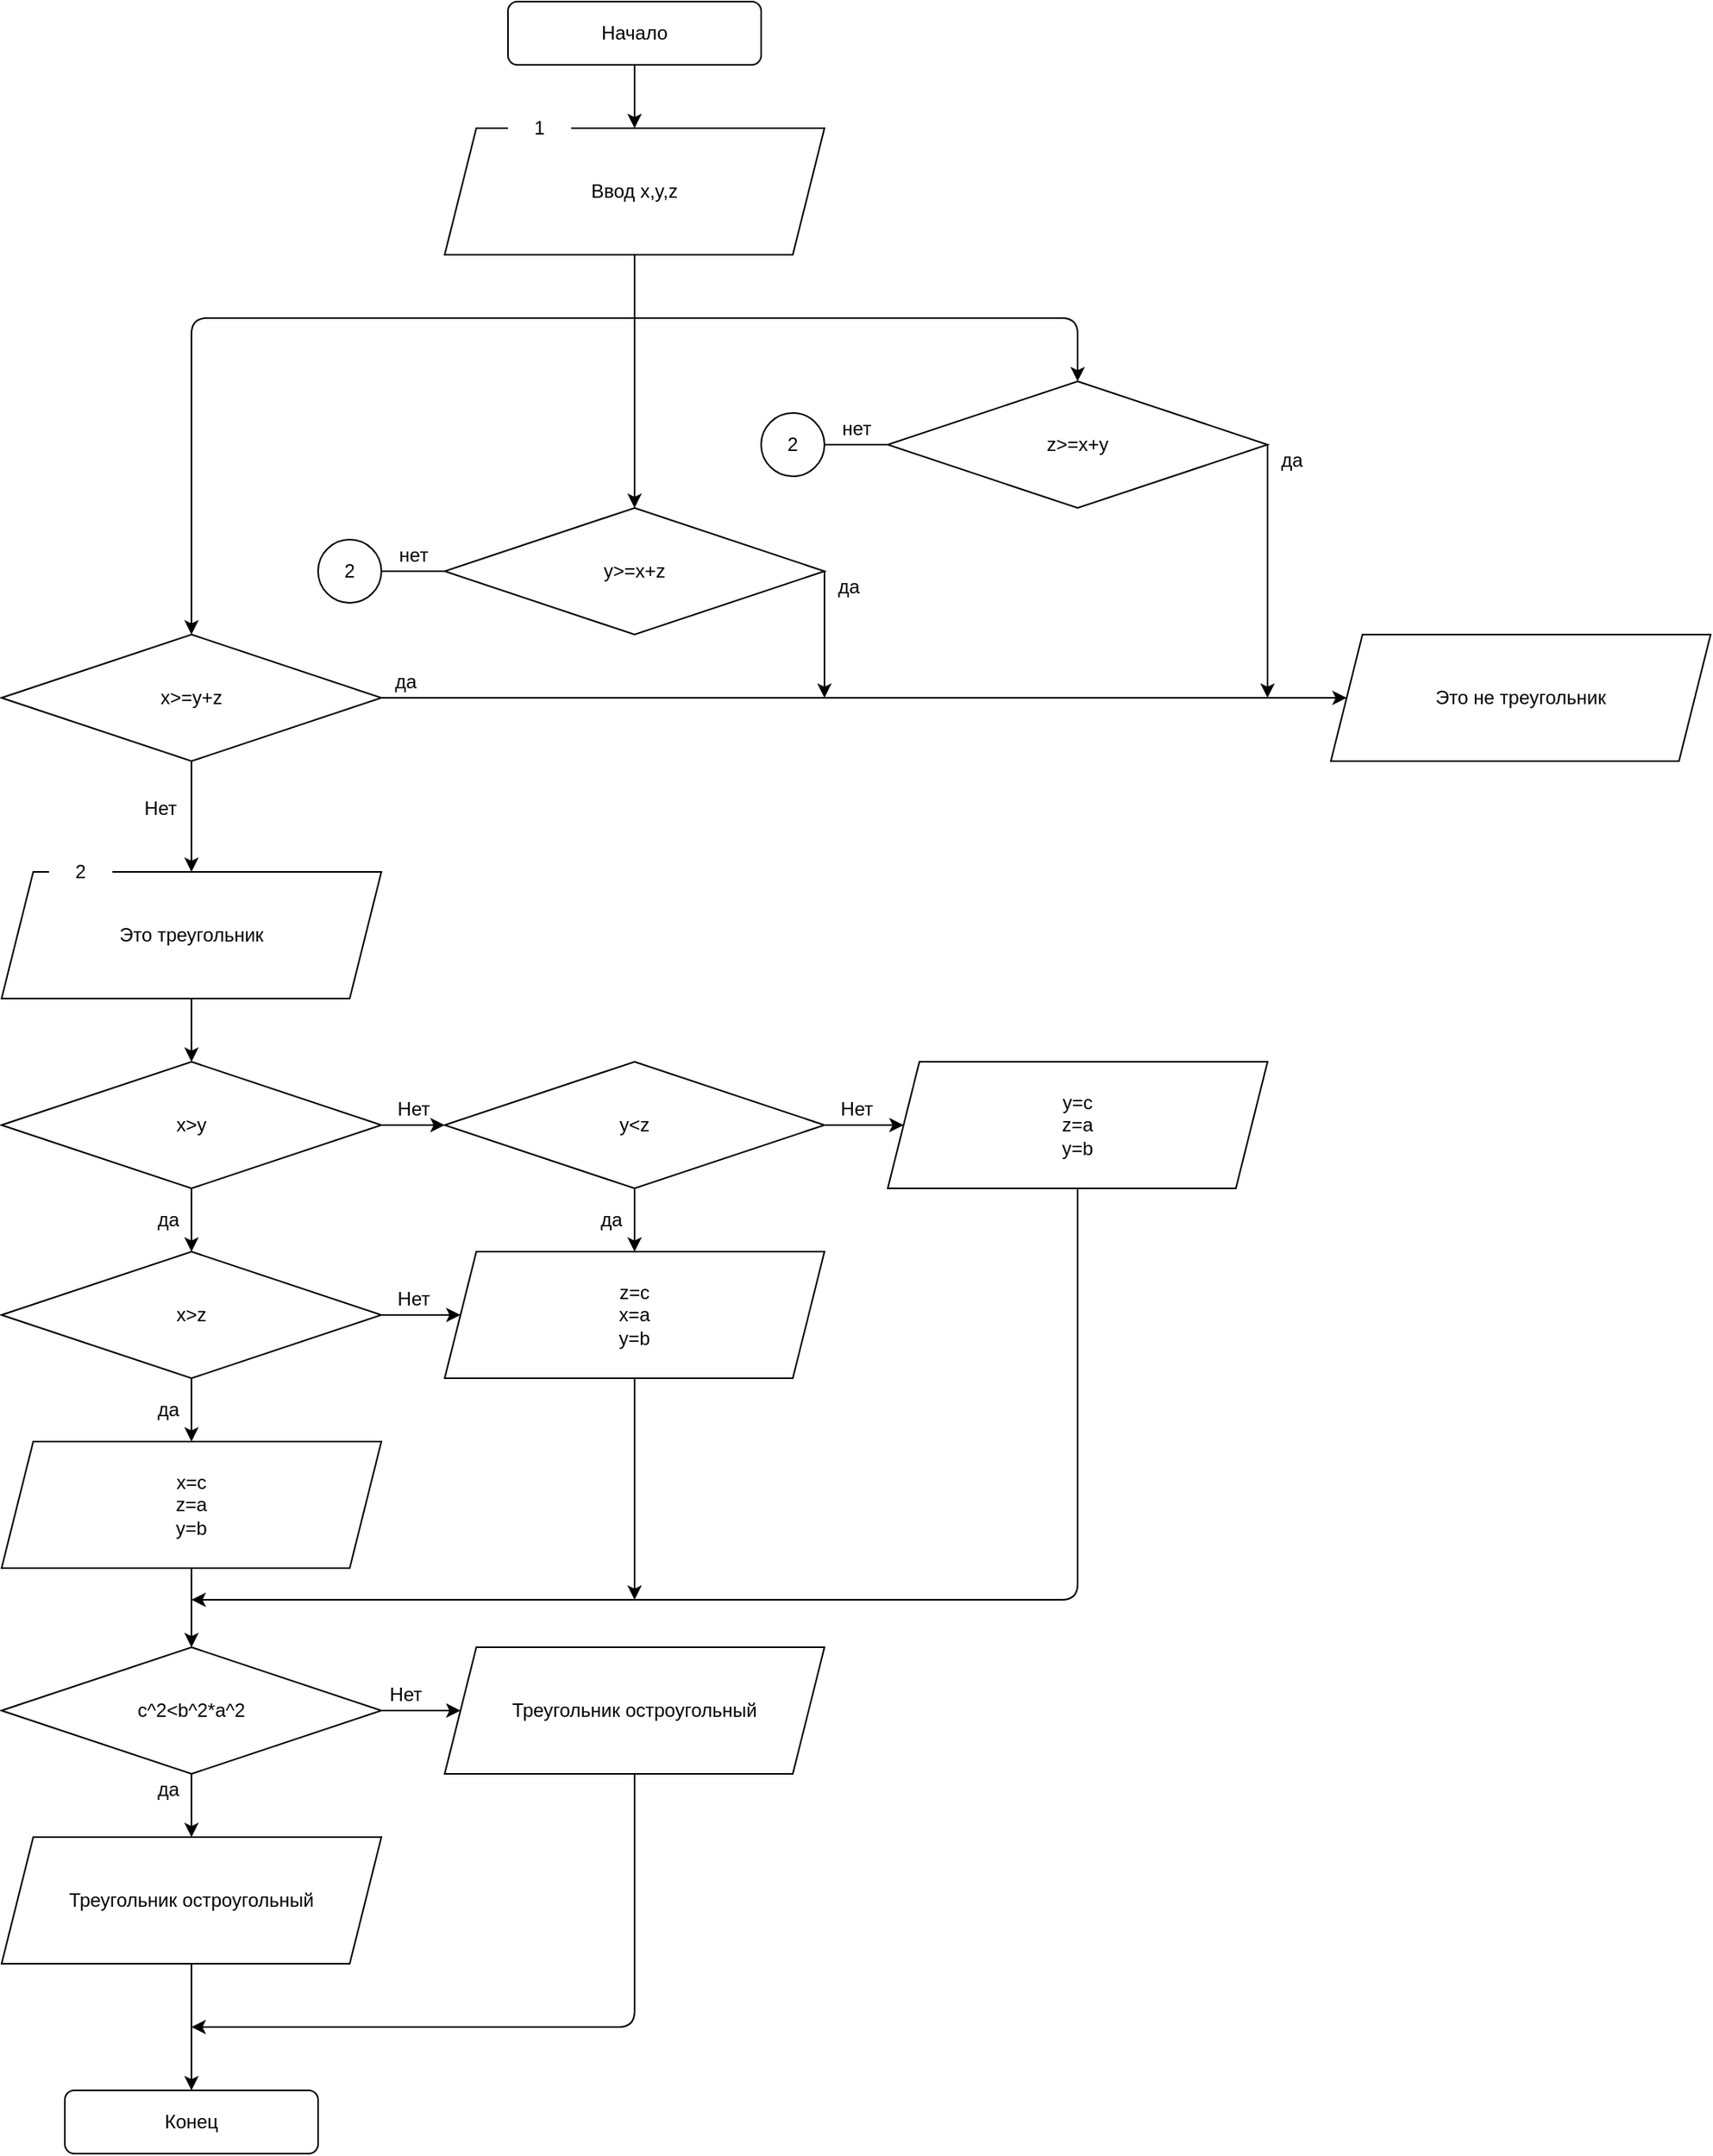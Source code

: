 <mxfile version="14.9.6" type="device"><diagram id="uu8ZVGm_9R1oaDFZ5vXO" name="Страница 1"><mxGraphModel dx="1463" dy="2072" grid="1" gridSize="10" guides="1" tooltips="1" connect="1" arrows="1" fold="1" page="1" pageScale="1" pageWidth="827" pageHeight="1169" math="0" shadow="0"><root><mxCell id="0"/><mxCell id="1" parent="0"/><mxCell id="VqKHaB_LjSYKFVok-Qyb-1" value="Начало" style="rounded=1;whiteSpace=wrap;html=1;strokeColor=#000000;" parent="1" vertex="1"><mxGeometry x="360" y="-120" width="160" height="40" as="geometry"/></mxCell><mxCell id="VqKHaB_LjSYKFVok-Qyb-2" value="" style="endArrow=classic;html=1;exitX=0.5;exitY=1;exitDx=0;exitDy=0;" parent="1" source="VqKHaB_LjSYKFVok-Qyb-1" target="VqKHaB_LjSYKFVok-Qyb-3" edge="1"><mxGeometry width="50" height="50" relative="1" as="geometry"><mxPoint x="370" y="-30" as="sourcePoint"/><mxPoint x="380" y="30" as="targetPoint"/></mxGeometry></mxCell><mxCell id="VqKHaB_LjSYKFVok-Qyb-3" value="Ввод x,y,z" style="shape=parallelogram;perimeter=parallelogramPerimeter;whiteSpace=wrap;html=1;fixedSize=1;strokeColor=#000000;" parent="1" vertex="1"><mxGeometry x="320" y="-40" width="240" height="80" as="geometry"/></mxCell><mxCell id="VqKHaB_LjSYKFVok-Qyb-5" value="y&amp;gt;=x+z" style="rhombus;whiteSpace=wrap;html=1;" parent="1" vertex="1"><mxGeometry x="320" y="200" width="240" height="80" as="geometry"/></mxCell><mxCell id="VqKHaB_LjSYKFVok-Qyb-7" value="" style="endArrow=classic;html=1;exitX=0.5;exitY=1;exitDx=0;exitDy=0;entryX=0.5;entryY=0;entryDx=0;entryDy=0;" parent="1" source="VqKHaB_LjSYKFVok-Qyb-3" target="VqKHaB_LjSYKFVok-Qyb-5" edge="1"><mxGeometry width="50" height="50" relative="1" as="geometry"><mxPoint x="390" y="190" as="sourcePoint"/><mxPoint x="440" y="120" as="targetPoint"/></mxGeometry></mxCell><mxCell id="VqKHaB_LjSYKFVok-Qyb-8" value="Это треугольник" style="shape=parallelogram;perimeter=parallelogramPerimeter;whiteSpace=wrap;html=1;fixedSize=1;" parent="1" vertex="1"><mxGeometry x="40" y="430" width="240" height="80" as="geometry"/></mxCell><mxCell id="VqKHaB_LjSYKFVok-Qyb-9" value="" style="endArrow=classic;html=1;exitX=0.5;exitY=1;exitDx=0;exitDy=0;entryX=0.5;entryY=0;entryDx=0;entryDy=0;" parent="1" source="2l55PojmN1LfDO4abtoX-1" target="VqKHaB_LjSYKFVok-Qyb-8" edge="1"><mxGeometry width="50" height="50" relative="1" as="geometry"><mxPoint x="390" y="360" as="sourcePoint"/><mxPoint x="440" y="310" as="targetPoint"/></mxGeometry></mxCell><mxCell id="VqKHaB_LjSYKFVok-Qyb-11" value="Это не треугольник" style="shape=parallelogram;perimeter=parallelogramPerimeter;whiteSpace=wrap;html=1;fixedSize=1;" parent="1" vertex="1"><mxGeometry x="880" y="280" width="240" height="80" as="geometry"/></mxCell><mxCell id="VqKHaB_LjSYKFVok-Qyb-14" value="Нет" style="text;html=1;align=center;verticalAlign=middle;resizable=0;points=[];autosize=1;strokeColor=none;" parent="1" vertex="1"><mxGeometry x="120" y="380" width="40" height="20" as="geometry"/></mxCell><mxCell id="VqKHaB_LjSYKFVok-Qyb-22" value="" style="edgeStyle=orthogonalEdgeStyle;rounded=0;orthogonalLoop=1;jettySize=auto;html=1;" parent="1" source="VqKHaB_LjSYKFVok-Qyb-15" target="VqKHaB_LjSYKFVok-Qyb-17" edge="1"><mxGeometry relative="1" as="geometry"/></mxCell><mxCell id="VqKHaB_LjSYKFVok-Qyb-15" value="x&amp;gt;y" style="rhombus;whiteSpace=wrap;html=1;" parent="1" vertex="1"><mxGeometry x="40" y="550" width="240" height="80" as="geometry"/></mxCell><mxCell id="VqKHaB_LjSYKFVok-Qyb-21" value="" style="edgeStyle=orthogonalEdgeStyle;rounded=0;orthogonalLoop=1;jettySize=auto;html=1;" parent="1" source="VqKHaB_LjSYKFVok-Qyb-16" edge="1"><mxGeometry relative="1" as="geometry"><mxPoint x="160" y="790" as="targetPoint"/></mxGeometry></mxCell><mxCell id="VqKHaB_LjSYKFVok-Qyb-29" value="" style="edgeStyle=orthogonalEdgeStyle;rounded=0;orthogonalLoop=1;jettySize=auto;html=1;entryX=0;entryY=0.5;entryDx=0;entryDy=0;" parent="1" source="VqKHaB_LjSYKFVok-Qyb-16" target="VqKHaB_LjSYKFVok-Qyb-47" edge="1"><mxGeometry relative="1" as="geometry"><mxPoint x="320" y="710" as="targetPoint"/></mxGeometry></mxCell><mxCell id="VqKHaB_LjSYKFVok-Qyb-16" value="x&amp;gt;z" style="rhombus;whiteSpace=wrap;html=1;" parent="1" vertex="1"><mxGeometry x="40" y="670" width="240" height="80" as="geometry"/></mxCell><mxCell id="VqKHaB_LjSYKFVok-Qyb-17" value="y&amp;lt;z" style="rhombus;whiteSpace=wrap;html=1;" parent="1" vertex="1"><mxGeometry x="320" y="550" width="240" height="80" as="geometry"/></mxCell><mxCell id="VqKHaB_LjSYKFVok-Qyb-19" value="" style="endArrow=classic;html=1;exitX=0.5;exitY=1;exitDx=0;exitDy=0;entryX=0.5;entryY=0;entryDx=0;entryDy=0;" parent="1" source="VqKHaB_LjSYKFVok-Qyb-8" target="VqKHaB_LjSYKFVok-Qyb-15" edge="1"><mxGeometry width="50" height="50" relative="1" as="geometry"><mxPoint x="110" y="710" as="sourcePoint"/><mxPoint x="160" y="550" as="targetPoint"/></mxGeometry></mxCell><mxCell id="VqKHaB_LjSYKFVok-Qyb-20" value="" style="endArrow=classic;html=1;exitX=0.5;exitY=1;exitDx=0;exitDy=0;entryX=0.5;entryY=0;entryDx=0;entryDy=0;" parent="1" source="VqKHaB_LjSYKFVok-Qyb-15" target="VqKHaB_LjSYKFVok-Qyb-16" edge="1"><mxGeometry width="50" height="50" relative="1" as="geometry"><mxPoint x="170" y="520" as="sourcePoint"/><mxPoint x="170" y="560" as="targetPoint"/></mxGeometry></mxCell><mxCell id="VqKHaB_LjSYKFVok-Qyb-23" value="да" style="text;html=1;align=center;verticalAlign=middle;resizable=0;points=[];autosize=1;strokeColor=none;" parent="1" vertex="1"><mxGeometry x="130" y="640" width="30" height="20" as="geometry"/></mxCell><mxCell id="VqKHaB_LjSYKFVok-Qyb-27" value="да" style="text;html=1;align=center;verticalAlign=middle;resizable=0;points=[];autosize=1;strokeColor=none;" parent="1" vertex="1"><mxGeometry x="130" y="760" width="30" height="20" as="geometry"/></mxCell><mxCell id="VqKHaB_LjSYKFVok-Qyb-37" value="Нет" style="text;html=1;align=center;verticalAlign=middle;resizable=0;points=[];autosize=1;strokeColor=none;" parent="1" vertex="1"><mxGeometry x="280" y="690" width="40" height="20" as="geometry"/></mxCell><mxCell id="VqKHaB_LjSYKFVok-Qyb-38" value="Нет" style="text;html=1;align=center;verticalAlign=middle;resizable=0;points=[];autosize=1;strokeColor=none;" parent="1" vertex="1"><mxGeometry x="280" y="570" width="40" height="20" as="geometry"/></mxCell><mxCell id="VqKHaB_LjSYKFVok-Qyb-40" value="" style="endArrow=classic;html=1;exitX=0.5;exitY=1;exitDx=0;exitDy=0;entryX=0.5;entryY=0;entryDx=0;entryDy=0;" parent="1" source="VqKHaB_LjSYKFVok-Qyb-17" edge="1"><mxGeometry width="50" height="50" relative="1" as="geometry"><mxPoint x="480" y="780" as="sourcePoint"/><mxPoint x="440" y="670" as="targetPoint"/><Array as="points"/></mxGeometry></mxCell><mxCell id="VqKHaB_LjSYKFVok-Qyb-41" value="да" style="text;html=1;align=center;verticalAlign=middle;resizable=0;points=[];autosize=1;strokeColor=none;" parent="1" vertex="1"><mxGeometry x="410" y="640" width="30" height="20" as="geometry"/></mxCell><mxCell id="VqKHaB_LjSYKFVok-Qyb-43" value="" style="endArrow=classic;html=1;exitX=1;exitY=0.5;exitDx=0;exitDy=0;entryX=0;entryY=0.5;entryDx=0;entryDy=0;" parent="1" source="VqKHaB_LjSYKFVok-Qyb-17" target="VqKHaB_LjSYKFVok-Qyb-49" edge="1"><mxGeometry width="50" height="50" relative="1" as="geometry"><mxPoint x="530" y="780" as="sourcePoint"/><mxPoint x="600" y="590" as="targetPoint"/></mxGeometry></mxCell><mxCell id="VqKHaB_LjSYKFVok-Qyb-44" value="Нет" style="text;html=1;align=center;verticalAlign=middle;resizable=0;points=[];autosize=1;strokeColor=none;" parent="1" vertex="1"><mxGeometry x="560" y="570" width="40" height="20" as="geometry"/></mxCell><mxCell id="VqKHaB_LjSYKFVok-Qyb-47" value="&lt;span&gt;z=c&lt;/span&gt;&lt;br&gt;&lt;span&gt;x=a&lt;/span&gt;&lt;br&gt;&lt;span&gt;y=b&lt;/span&gt;" style="shape=parallelogram;perimeter=parallelogramPerimeter;whiteSpace=wrap;html=1;fixedSize=1;" parent="1" vertex="1"><mxGeometry x="320" y="670" width="240" height="80" as="geometry"/></mxCell><mxCell id="VqKHaB_LjSYKFVok-Qyb-49" value="&lt;span&gt;y=c&lt;/span&gt;&lt;br&gt;&lt;span&gt;z=a&lt;/span&gt;&lt;br&gt;&lt;span&gt;y=b&lt;/span&gt;" style="shape=parallelogram;perimeter=parallelogramPerimeter;whiteSpace=wrap;html=1;fixedSize=1;" parent="1" vertex="1"><mxGeometry x="600" y="550" width="240" height="80" as="geometry"/></mxCell><mxCell id="VqKHaB_LjSYKFVok-Qyb-53" value="" style="edgeStyle=orthogonalEdgeStyle;rounded=0;orthogonalLoop=1;jettySize=auto;html=1;entryX=0.5;entryY=0;entryDx=0;entryDy=0;" parent="1" source="VqKHaB_LjSYKFVok-Qyb-51" edge="1" target="2l55PojmN1LfDO4abtoX-20"><mxGeometry relative="1" as="geometry"><mxPoint x="160" y="910" as="targetPoint"/></mxGeometry></mxCell><mxCell id="VqKHaB_LjSYKFVok-Qyb-51" value="x=c&lt;br&gt;z=a&lt;br&gt;y=b" style="shape=parallelogram;perimeter=parallelogramPerimeter;whiteSpace=wrap;html=1;fixedSize=1;" parent="1" vertex="1"><mxGeometry x="40" y="790" width="240" height="80" as="geometry"/></mxCell><mxCell id="VqKHaB_LjSYKFVok-Qyb-66" value="" style="edgeStyle=orthogonalEdgeStyle;rounded=0;orthogonalLoop=1;jettySize=auto;html=1;" parent="1" source="VqKHaB_LjSYKFVok-Qyb-59" target="VqKHaB_LjSYKFVok-Qyb-65" edge="1"><mxGeometry relative="1" as="geometry"/></mxCell><mxCell id="VqKHaB_LjSYKFVok-Qyb-59" value="Треугольник остроугольный" style="shape=parallelogram;perimeter=parallelogramPerimeter;whiteSpace=wrap;html=1;fixedSize=1;" parent="1" vertex="1"><mxGeometry x="40" y="1040" width="240" height="80" as="geometry"/></mxCell><mxCell id="VqKHaB_LjSYKFVok-Qyb-61" value="" style="endArrow=classic;html=1;exitX=0.5;exitY=1;exitDx=0;exitDy=0;entryX=0.5;entryY=0;entryDx=0;entryDy=0;" parent="1" target="VqKHaB_LjSYKFVok-Qyb-59" edge="1"><mxGeometry width="50" height="50" relative="1" as="geometry"><mxPoint x="160" y="990" as="sourcePoint"/><mxPoint x="280" y="950" as="targetPoint"/></mxGeometry></mxCell><mxCell id="VqKHaB_LjSYKFVok-Qyb-65" value="Конец" style="rounded=1;whiteSpace=wrap;html=1;strokeColor=#000000;" parent="1" vertex="1"><mxGeometry x="80" y="1200" width="160" height="40" as="geometry"/></mxCell><mxCell id="VqKHaB_LjSYKFVok-Qyb-67" value="" style="endArrow=classic;html=1;exitX=0.5;exitY=1;exitDx=0;exitDy=0;" parent="1" source="VqKHaB_LjSYKFVok-Qyb-49" edge="1"><mxGeometry width="50" height="50" relative="1" as="geometry"><mxPoint x="300" y="670" as="sourcePoint"/><mxPoint x="160" y="890" as="targetPoint"/><Array as="points"><mxPoint x="720" y="890"/></Array></mxGeometry></mxCell><mxCell id="VqKHaB_LjSYKFVok-Qyb-70" value="" style="endArrow=classic;html=1;exitX=0.5;exitY=1;exitDx=0;exitDy=0;" parent="1" source="VqKHaB_LjSYKFVok-Qyb-47" edge="1"><mxGeometry width="50" height="50" relative="1" as="geometry"><mxPoint x="300" y="670" as="sourcePoint"/><mxPoint x="440" y="890" as="targetPoint"/></mxGeometry></mxCell><mxCell id="2l55PojmN1LfDO4abtoX-1" value="x&amp;gt;=y+z" style="rhombus;whiteSpace=wrap;html=1;" vertex="1" parent="1"><mxGeometry x="40" y="280" width="240" height="80" as="geometry"/></mxCell><mxCell id="2l55PojmN1LfDO4abtoX-2" value="z&amp;gt;=x+y" style="rhombus;whiteSpace=wrap;html=1;" vertex="1" parent="1"><mxGeometry x="600" y="120" width="240" height="80" as="geometry"/></mxCell><mxCell id="2l55PojmN1LfDO4abtoX-3" value="" style="endArrow=classic;html=1;entryX=0.5;entryY=0;entryDx=0;entryDy=0;" edge="1" parent="1" target="2l55PojmN1LfDO4abtoX-2"><mxGeometry width="50" height="50" relative="1" as="geometry"><mxPoint x="440" y="80" as="sourcePoint"/><mxPoint x="730" y="110" as="targetPoint"/><Array as="points"><mxPoint x="720" y="80"/></Array></mxGeometry></mxCell><mxCell id="2l55PojmN1LfDO4abtoX-4" value="" style="endArrow=classic;html=1;entryX=0.5;entryY=0;entryDx=0;entryDy=0;" edge="1" parent="1" target="2l55PojmN1LfDO4abtoX-1"><mxGeometry width="50" height="50" relative="1" as="geometry"><mxPoint x="440" y="80" as="sourcePoint"/><mxPoint x="730" y="110" as="targetPoint"/><Array as="points"><mxPoint x="160" y="80"/></Array></mxGeometry></mxCell><mxCell id="2l55PojmN1LfDO4abtoX-5" value="" style="endArrow=classic;html=1;exitX=1;exitY=0.5;exitDx=0;exitDy=0;entryX=0;entryY=0.5;entryDx=0;entryDy=0;" edge="1" parent="1" source="2l55PojmN1LfDO4abtoX-1" target="VqKHaB_LjSYKFVok-Qyb-11"><mxGeometry width="50" height="50" relative="1" as="geometry"><mxPoint x="680" y="310" as="sourcePoint"/><mxPoint x="730" y="260" as="targetPoint"/></mxGeometry></mxCell><mxCell id="2l55PojmN1LfDO4abtoX-6" value="" style="endArrow=classic;html=1;exitX=1;exitY=0.5;exitDx=0;exitDy=0;" edge="1" parent="1" source="VqKHaB_LjSYKFVok-Qyb-5"><mxGeometry width="50" height="50" relative="1" as="geometry"><mxPoint x="680" y="310" as="sourcePoint"/><mxPoint x="560" y="320" as="targetPoint"/></mxGeometry></mxCell><mxCell id="2l55PojmN1LfDO4abtoX-7" value="" style="endArrow=classic;html=1;exitX=1;exitY=0.5;exitDx=0;exitDy=0;" edge="1" parent="1" source="2l55PojmN1LfDO4abtoX-2"><mxGeometry width="50" height="50" relative="1" as="geometry"><mxPoint x="680" y="310" as="sourcePoint"/><mxPoint x="840" y="320" as="targetPoint"/></mxGeometry></mxCell><mxCell id="2l55PojmN1LfDO4abtoX-8" value="да" style="text;html=1;align=center;verticalAlign=middle;resizable=0;points=[];autosize=1;strokeColor=none;" vertex="1" parent="1"><mxGeometry x="840" y="160" width="30" height="20" as="geometry"/></mxCell><mxCell id="2l55PojmN1LfDO4abtoX-9" value="да" style="text;html=1;align=center;verticalAlign=middle;resizable=0;points=[];autosize=1;strokeColor=none;" vertex="1" parent="1"><mxGeometry x="560" y="240" width="30" height="20" as="geometry"/></mxCell><mxCell id="2l55PojmN1LfDO4abtoX-10" value="да" style="text;html=1;align=center;verticalAlign=middle;resizable=0;points=[];autosize=1;strokeColor=none;" vertex="1" parent="1"><mxGeometry x="280" y="300" width="30" height="20" as="geometry"/></mxCell><mxCell id="2l55PojmN1LfDO4abtoX-11" value="2" style="ellipse;whiteSpace=wrap;html=1;aspect=fixed;" vertex="1" parent="1"><mxGeometry x="240" y="220" width="40" height="40" as="geometry"/></mxCell><mxCell id="2l55PojmN1LfDO4abtoX-12" value="" style="endArrow=none;html=1;entryX=0;entryY=0.5;entryDx=0;entryDy=0;exitX=1;exitY=0.5;exitDx=0;exitDy=0;" edge="1" parent="1" source="2l55PojmN1LfDO4abtoX-11" target="VqKHaB_LjSYKFVok-Qyb-5"><mxGeometry width="50" height="50" relative="1" as="geometry"><mxPoint x="680" y="470" as="sourcePoint"/><mxPoint x="730" y="420" as="targetPoint"/></mxGeometry></mxCell><mxCell id="2l55PojmN1LfDO4abtoX-13" value="нет" style="text;html=1;align=center;verticalAlign=middle;resizable=0;points=[];autosize=1;strokeColor=none;" vertex="1" parent="1"><mxGeometry x="285" y="220" width="30" height="20" as="geometry"/></mxCell><mxCell id="2l55PojmN1LfDO4abtoX-14" value="2" style="ellipse;whiteSpace=wrap;html=1;aspect=fixed;" vertex="1" parent="1"><mxGeometry x="520" y="140" width="40" height="40" as="geometry"/></mxCell><mxCell id="2l55PojmN1LfDO4abtoX-15" value="" style="endArrow=none;html=1;entryX=0;entryY=0.5;entryDx=0;entryDy=0;exitX=1;exitY=0.5;exitDx=0;exitDy=0;" edge="1" parent="1" source="2l55PojmN1LfDO4abtoX-14"><mxGeometry width="50" height="50" relative="1" as="geometry"><mxPoint x="960" y="390" as="sourcePoint"/><mxPoint x="600" y="160" as="targetPoint"/></mxGeometry></mxCell><mxCell id="2l55PojmN1LfDO4abtoX-16" value="нет" style="text;html=1;align=center;verticalAlign=middle;resizable=0;points=[];autosize=1;strokeColor=none;" vertex="1" parent="1"><mxGeometry x="565" y="140" width="30" height="20" as="geometry"/></mxCell><mxCell id="2l55PojmN1LfDO4abtoX-17" value="1" style="text;html=1;strokeColor=none;align=center;verticalAlign=middle;whiteSpace=wrap;rounded=0;fillColor=#ffffff;" vertex="1" parent="1"><mxGeometry x="360" y="-50" width="40" height="20" as="geometry"/></mxCell><mxCell id="2l55PojmN1LfDO4abtoX-18" value="2" style="text;html=1;strokeColor=none;align=center;verticalAlign=middle;whiteSpace=wrap;rounded=0;fillColor=#ffffff;" vertex="1" parent="1"><mxGeometry x="70" y="420" width="40" height="20" as="geometry"/></mxCell><mxCell id="2l55PojmN1LfDO4abtoX-20" value="&lt;span&gt;c^2&amp;lt;b^2*a^2&lt;/span&gt;" style="rhombus;whiteSpace=wrap;html=1;" vertex="1" parent="1"><mxGeometry x="40" y="920" width="240" height="80" as="geometry"/></mxCell><mxCell id="2l55PojmN1LfDO4abtoX-21" value="да" style="text;html=1;align=center;verticalAlign=middle;resizable=0;points=[];autosize=1;strokeColor=none;" vertex="1" parent="1"><mxGeometry x="130" y="1000" width="30" height="20" as="geometry"/></mxCell><mxCell id="2l55PojmN1LfDO4abtoX-22" value="Треугольник остроугольный" style="shape=parallelogram;perimeter=parallelogramPerimeter;whiteSpace=wrap;html=1;fixedSize=1;" vertex="1" parent="1"><mxGeometry x="320" y="920" width="240" height="80" as="geometry"/></mxCell><mxCell id="2l55PojmN1LfDO4abtoX-23" value="" style="endArrow=classic;html=1;exitX=1;exitY=0.5;exitDx=0;exitDy=0;entryX=0;entryY=0.5;entryDx=0;entryDy=0;" edge="1" parent="1" source="2l55PojmN1LfDO4abtoX-20" target="2l55PojmN1LfDO4abtoX-22"><mxGeometry width="50" height="50" relative="1" as="geometry"><mxPoint x="680" y="900" as="sourcePoint"/><mxPoint x="730" y="850" as="targetPoint"/></mxGeometry></mxCell><mxCell id="2l55PojmN1LfDO4abtoX-26" value="Нет" style="text;html=1;align=center;verticalAlign=middle;resizable=0;points=[];autosize=1;strokeColor=none;" vertex="1" parent="1"><mxGeometry x="275" y="940" width="40" height="20" as="geometry"/></mxCell><mxCell id="2l55PojmN1LfDO4abtoX-27" value="" style="endArrow=classic;html=1;exitX=0.5;exitY=1;exitDx=0;exitDy=0;" edge="1" parent="1" source="2l55PojmN1LfDO4abtoX-22"><mxGeometry width="50" height="50" relative="1" as="geometry"><mxPoint x="510" y="1060" as="sourcePoint"/><mxPoint x="160" y="1160" as="targetPoint"/><Array as="points"><mxPoint x="440" y="1160"/></Array></mxGeometry></mxCell></root></mxGraphModel></diagram></mxfile>